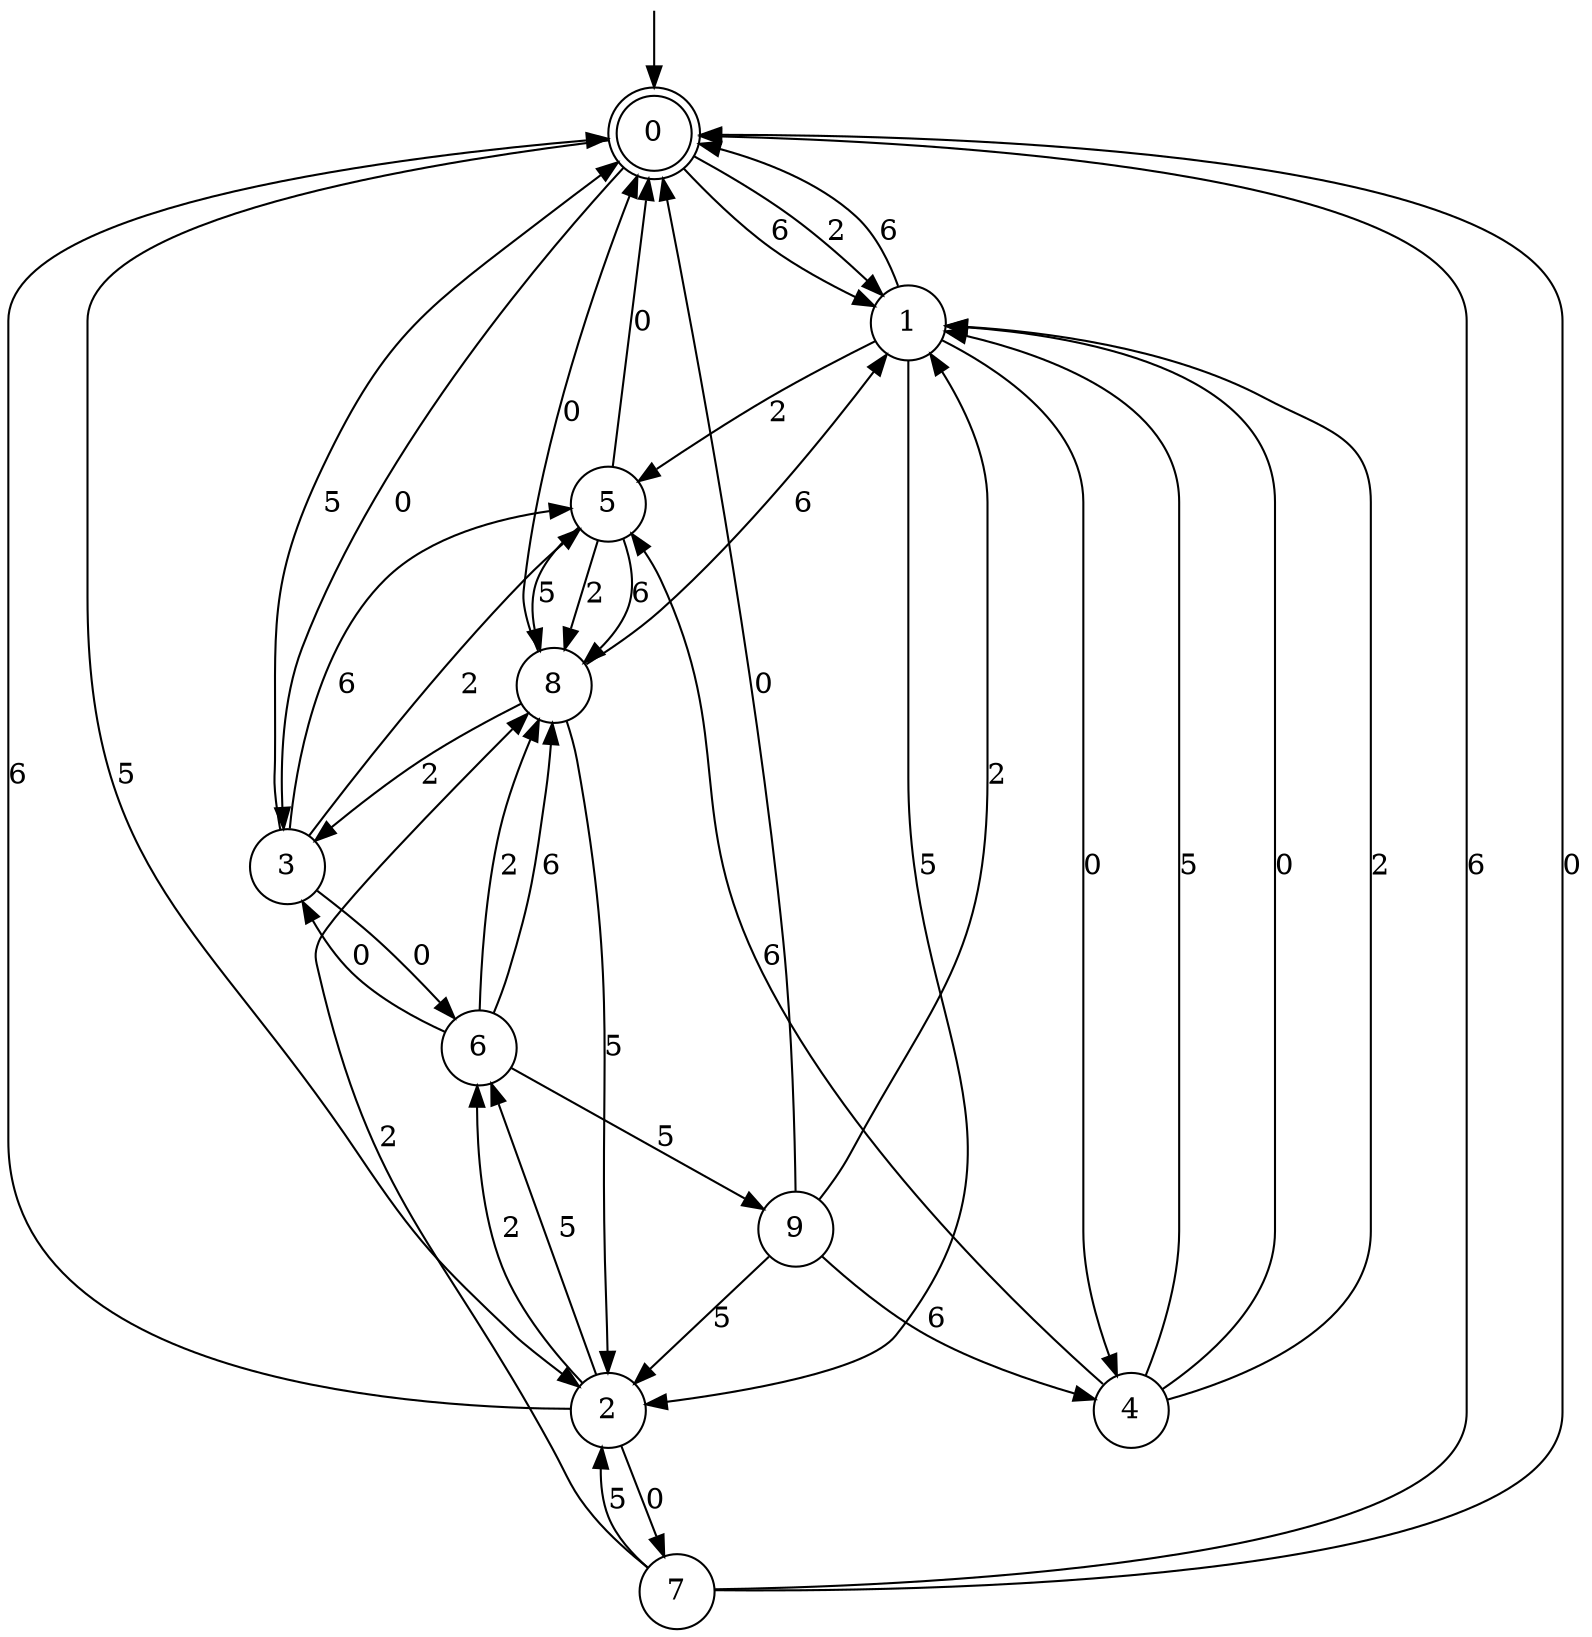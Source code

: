 digraph g {

	s0 [shape="doublecircle" label="0"];
	s1 [shape="circle" label="1"];
	s2 [shape="circle" label="2"];
	s3 [shape="circle" label="3"];
	s4 [shape="circle" label="4"];
	s5 [shape="circle" label="5"];
	s6 [shape="circle" label="6"];
	s7 [shape="circle" label="7"];
	s8 [shape="circle" label="8"];
	s9 [shape="circle" label="9"];
	s0 -> s1 [label="6"];
	s0 -> s2 [label="5"];
	s0 -> s3 [label="0"];
	s0 -> s1 [label="2"];
	s1 -> s0 [label="6"];
	s1 -> s2 [label="5"];
	s1 -> s4 [label="0"];
	s1 -> s5 [label="2"];
	s2 -> s0 [label="6"];
	s2 -> s6 [label="5"];
	s2 -> s7 [label="0"];
	s2 -> s6 [label="2"];
	s3 -> s5 [label="6"];
	s3 -> s0 [label="5"];
	s3 -> s6 [label="0"];
	s3 -> s5 [label="2"];
	s4 -> s5 [label="6"];
	s4 -> s1 [label="5"];
	s4 -> s1 [label="0"];
	s4 -> s1 [label="2"];
	s5 -> s8 [label="6"];
	s5 -> s8 [label="5"];
	s5 -> s0 [label="0"];
	s5 -> s8 [label="2"];
	s6 -> s8 [label="6"];
	s6 -> s9 [label="5"];
	s6 -> s3 [label="0"];
	s6 -> s8 [label="2"];
	s7 -> s0 [label="6"];
	s7 -> s2 [label="5"];
	s7 -> s0 [label="0"];
	s7 -> s8 [label="2"];
	s8 -> s1 [label="6"];
	s8 -> s2 [label="5"];
	s8 -> s0 [label="0"];
	s8 -> s3 [label="2"];
	s9 -> s4 [label="6"];
	s9 -> s2 [label="5"];
	s9 -> s0 [label="0"];
	s9 -> s1 [label="2"];

__start0 [label="" shape="none" width="0" height="0"];
__start0 -> s0;

}
